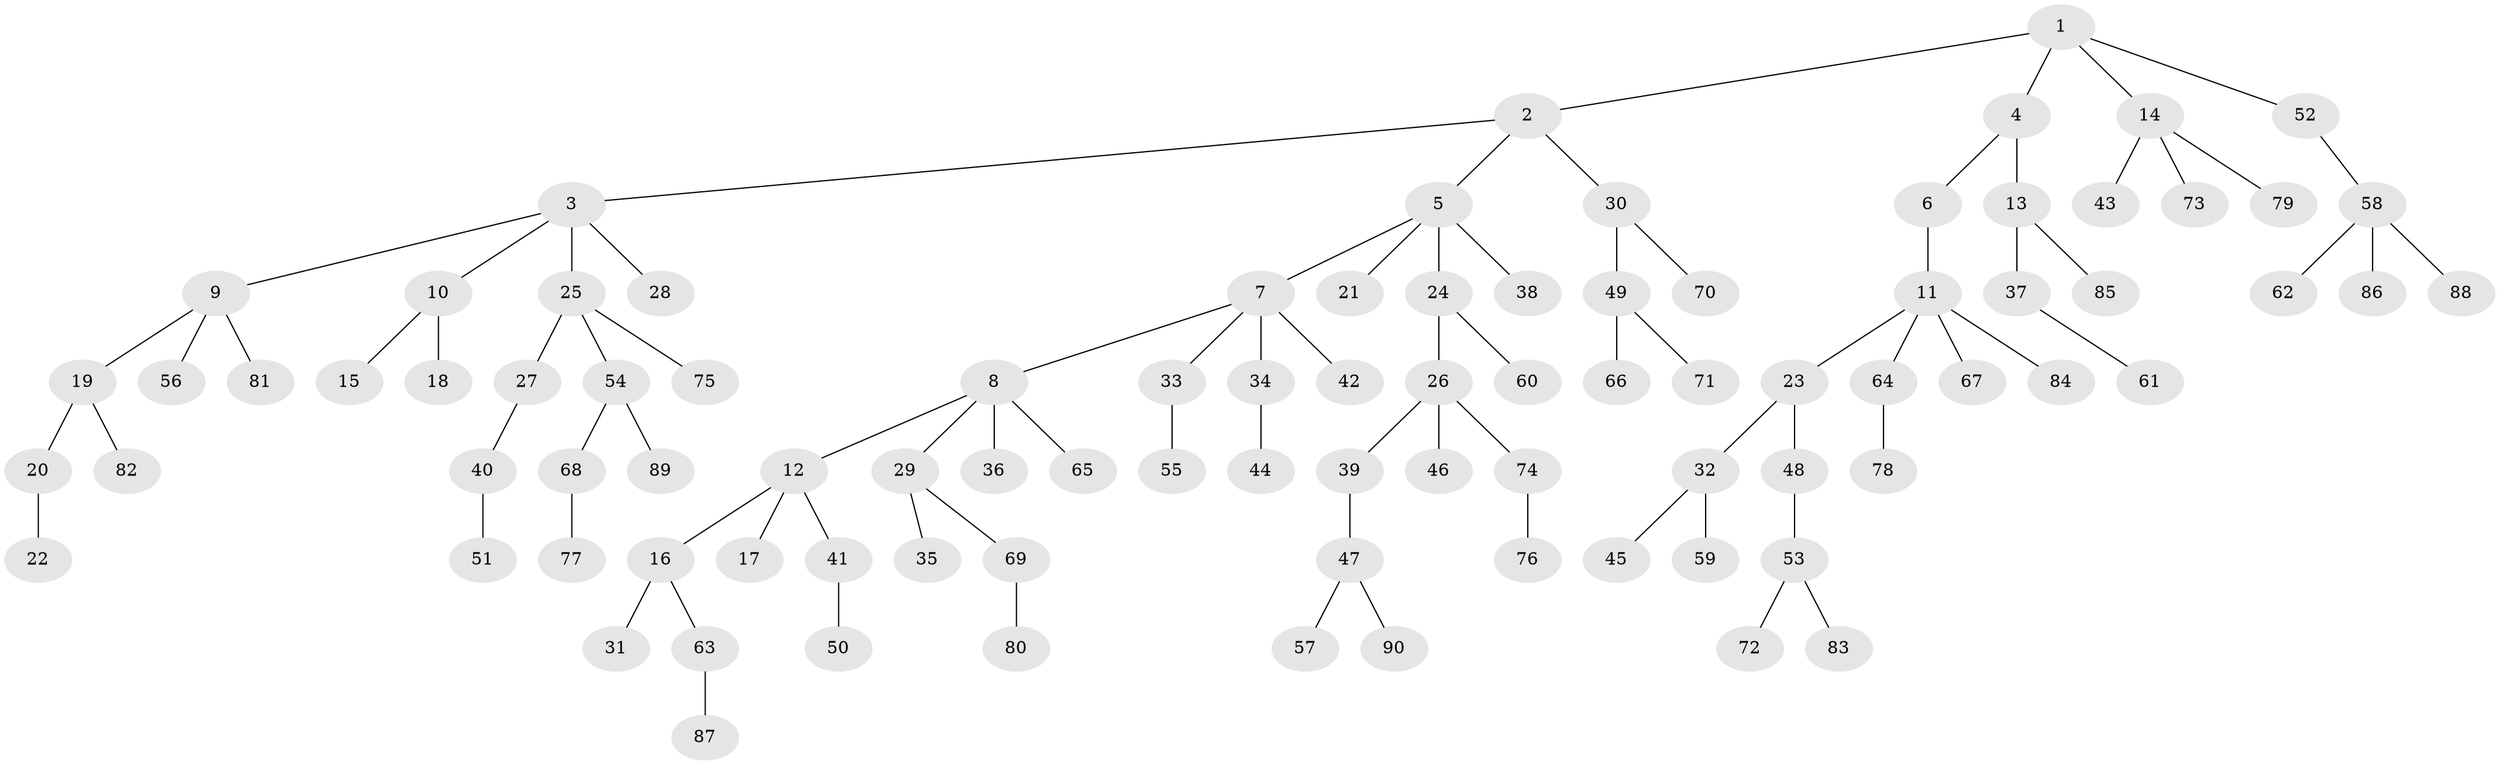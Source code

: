 // coarse degree distribution, {4: 0.09523809523809523, 5: 0.015873015873015872, 3: 0.15873015873015872, 8: 0.015873015873015872, 2: 0.19047619047619047, 1: 0.5238095238095238}
// Generated by graph-tools (version 1.1) at 2025/24/03/03/25 07:24:08]
// undirected, 90 vertices, 89 edges
graph export_dot {
graph [start="1"]
  node [color=gray90,style=filled];
  1;
  2;
  3;
  4;
  5;
  6;
  7;
  8;
  9;
  10;
  11;
  12;
  13;
  14;
  15;
  16;
  17;
  18;
  19;
  20;
  21;
  22;
  23;
  24;
  25;
  26;
  27;
  28;
  29;
  30;
  31;
  32;
  33;
  34;
  35;
  36;
  37;
  38;
  39;
  40;
  41;
  42;
  43;
  44;
  45;
  46;
  47;
  48;
  49;
  50;
  51;
  52;
  53;
  54;
  55;
  56;
  57;
  58;
  59;
  60;
  61;
  62;
  63;
  64;
  65;
  66;
  67;
  68;
  69;
  70;
  71;
  72;
  73;
  74;
  75;
  76;
  77;
  78;
  79;
  80;
  81;
  82;
  83;
  84;
  85;
  86;
  87;
  88;
  89;
  90;
  1 -- 2;
  1 -- 4;
  1 -- 14;
  1 -- 52;
  2 -- 3;
  2 -- 5;
  2 -- 30;
  3 -- 9;
  3 -- 10;
  3 -- 25;
  3 -- 28;
  4 -- 6;
  4 -- 13;
  5 -- 7;
  5 -- 21;
  5 -- 24;
  5 -- 38;
  6 -- 11;
  7 -- 8;
  7 -- 33;
  7 -- 34;
  7 -- 42;
  8 -- 12;
  8 -- 29;
  8 -- 36;
  8 -- 65;
  9 -- 19;
  9 -- 56;
  9 -- 81;
  10 -- 15;
  10 -- 18;
  11 -- 23;
  11 -- 64;
  11 -- 67;
  11 -- 84;
  12 -- 16;
  12 -- 17;
  12 -- 41;
  13 -- 37;
  13 -- 85;
  14 -- 43;
  14 -- 73;
  14 -- 79;
  16 -- 31;
  16 -- 63;
  19 -- 20;
  19 -- 82;
  20 -- 22;
  23 -- 32;
  23 -- 48;
  24 -- 26;
  24 -- 60;
  25 -- 27;
  25 -- 54;
  25 -- 75;
  26 -- 39;
  26 -- 46;
  26 -- 74;
  27 -- 40;
  29 -- 35;
  29 -- 69;
  30 -- 49;
  30 -- 70;
  32 -- 45;
  32 -- 59;
  33 -- 55;
  34 -- 44;
  37 -- 61;
  39 -- 47;
  40 -- 51;
  41 -- 50;
  47 -- 57;
  47 -- 90;
  48 -- 53;
  49 -- 66;
  49 -- 71;
  52 -- 58;
  53 -- 72;
  53 -- 83;
  54 -- 68;
  54 -- 89;
  58 -- 62;
  58 -- 86;
  58 -- 88;
  63 -- 87;
  64 -- 78;
  68 -- 77;
  69 -- 80;
  74 -- 76;
}
